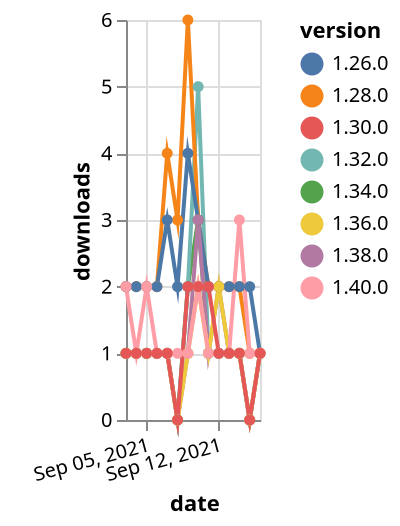 {"$schema": "https://vega.github.io/schema/vega-lite/v5.json", "description": "A simple bar chart with embedded data.", "data": {"values": [{"date": "2021-09-03", "total": 178, "delta": 1, "version": "1.34.0"}, {"date": "2021-09-04", "total": 179, "delta": 1, "version": "1.34.0"}, {"date": "2021-09-05", "total": 180, "delta": 1, "version": "1.34.0"}, {"date": "2021-09-06", "total": 181, "delta": 1, "version": "1.34.0"}, {"date": "2021-09-07", "total": 182, "delta": 1, "version": "1.34.0"}, {"date": "2021-09-08", "total": 182, "delta": 0, "version": "1.34.0"}, {"date": "2021-09-09", "total": 184, "delta": 2, "version": "1.34.0"}, {"date": "2021-09-10", "total": 187, "delta": 3, "version": "1.34.0"}, {"date": "2021-09-11", "total": 188, "delta": 1, "version": "1.34.0"}, {"date": "2021-09-12", "total": 189, "delta": 1, "version": "1.34.0"}, {"date": "2021-09-13", "total": 190, "delta": 1, "version": "1.34.0"}, {"date": "2021-09-14", "total": 191, "delta": 1, "version": "1.34.0"}, {"date": "2021-09-15", "total": 191, "delta": 0, "version": "1.34.0"}, {"date": "2021-09-16", "total": 192, "delta": 1, "version": "1.34.0"}, {"date": "2021-09-03", "total": 328, "delta": 1, "version": "1.32.0"}, {"date": "2021-09-04", "total": 329, "delta": 1, "version": "1.32.0"}, {"date": "2021-09-05", "total": 330, "delta": 1, "version": "1.32.0"}, {"date": "2021-09-06", "total": 331, "delta": 1, "version": "1.32.0"}, {"date": "2021-09-07", "total": 332, "delta": 1, "version": "1.32.0"}, {"date": "2021-09-08", "total": 332, "delta": 0, "version": "1.32.0"}, {"date": "2021-09-09", "total": 334, "delta": 2, "version": "1.32.0"}, {"date": "2021-09-10", "total": 339, "delta": 5, "version": "1.32.0"}, {"date": "2021-09-11", "total": 340, "delta": 1, "version": "1.32.0"}, {"date": "2021-09-12", "total": 341, "delta": 1, "version": "1.32.0"}, {"date": "2021-09-13", "total": 342, "delta": 1, "version": "1.32.0"}, {"date": "2021-09-14", "total": 343, "delta": 1, "version": "1.32.0"}, {"date": "2021-09-15", "total": 343, "delta": 0, "version": "1.32.0"}, {"date": "2021-09-16", "total": 344, "delta": 1, "version": "1.32.0"}, {"date": "2021-09-03", "total": 2462, "delta": 2, "version": "1.28.0"}, {"date": "2021-09-04", "total": 2464, "delta": 2, "version": "1.28.0"}, {"date": "2021-09-05", "total": 2466, "delta": 2, "version": "1.28.0"}, {"date": "2021-09-06", "total": 2468, "delta": 2, "version": "1.28.0"}, {"date": "2021-09-07", "total": 2472, "delta": 4, "version": "1.28.0"}, {"date": "2021-09-08", "total": 2475, "delta": 3, "version": "1.28.0"}, {"date": "2021-09-09", "total": 2481, "delta": 6, "version": "1.28.0"}, {"date": "2021-09-10", "total": 2484, "delta": 3, "version": "1.28.0"}, {"date": "2021-09-11", "total": 2486, "delta": 2, "version": "1.28.0"}, {"date": "2021-09-12", "total": 2488, "delta": 2, "version": "1.28.0"}, {"date": "2021-09-13", "total": 2490, "delta": 2, "version": "1.28.0"}, {"date": "2021-09-14", "total": 2492, "delta": 2, "version": "1.28.0"}, {"date": "2021-09-15", "total": 2493, "delta": 1, "version": "1.28.0"}, {"date": "2021-09-16", "total": 2494, "delta": 1, "version": "1.28.0"}, {"date": "2021-09-03", "total": 2336, "delta": 2, "version": "1.26.0"}, {"date": "2021-09-04", "total": 2338, "delta": 2, "version": "1.26.0"}, {"date": "2021-09-05", "total": 2340, "delta": 2, "version": "1.26.0"}, {"date": "2021-09-06", "total": 2342, "delta": 2, "version": "1.26.0"}, {"date": "2021-09-07", "total": 2345, "delta": 3, "version": "1.26.0"}, {"date": "2021-09-08", "total": 2347, "delta": 2, "version": "1.26.0"}, {"date": "2021-09-09", "total": 2351, "delta": 4, "version": "1.26.0"}, {"date": "2021-09-10", "total": 2354, "delta": 3, "version": "1.26.0"}, {"date": "2021-09-11", "total": 2356, "delta": 2, "version": "1.26.0"}, {"date": "2021-09-12", "total": 2358, "delta": 2, "version": "1.26.0"}, {"date": "2021-09-13", "total": 2360, "delta": 2, "version": "1.26.0"}, {"date": "2021-09-14", "total": 2362, "delta": 2, "version": "1.26.0"}, {"date": "2021-09-15", "total": 2364, "delta": 2, "version": "1.26.0"}, {"date": "2021-09-16", "total": 2365, "delta": 1, "version": "1.26.0"}, {"date": "2021-09-03", "total": 177, "delta": 1, "version": "1.38.0"}, {"date": "2021-09-04", "total": 178, "delta": 1, "version": "1.38.0"}, {"date": "2021-09-05", "total": 179, "delta": 1, "version": "1.38.0"}, {"date": "2021-09-06", "total": 180, "delta": 1, "version": "1.38.0"}, {"date": "2021-09-07", "total": 181, "delta": 1, "version": "1.38.0"}, {"date": "2021-09-08", "total": 181, "delta": 0, "version": "1.38.0"}, {"date": "2021-09-09", "total": 182, "delta": 1, "version": "1.38.0"}, {"date": "2021-09-10", "total": 185, "delta": 3, "version": "1.38.0"}, {"date": "2021-09-11", "total": 186, "delta": 1, "version": "1.38.0"}, {"date": "2021-09-12", "total": 188, "delta": 2, "version": "1.38.0"}, {"date": "2021-09-13", "total": 189, "delta": 1, "version": "1.38.0"}, {"date": "2021-09-14", "total": 190, "delta": 1, "version": "1.38.0"}, {"date": "2021-09-15", "total": 190, "delta": 0, "version": "1.38.0"}, {"date": "2021-09-16", "total": 191, "delta": 1, "version": "1.38.0"}, {"date": "2021-09-03", "total": 153, "delta": 1, "version": "1.36.0"}, {"date": "2021-09-04", "total": 154, "delta": 1, "version": "1.36.0"}, {"date": "2021-09-05", "total": 155, "delta": 1, "version": "1.36.0"}, {"date": "2021-09-06", "total": 156, "delta": 1, "version": "1.36.0"}, {"date": "2021-09-07", "total": 157, "delta": 1, "version": "1.36.0"}, {"date": "2021-09-08", "total": 157, "delta": 0, "version": "1.36.0"}, {"date": "2021-09-09", "total": 158, "delta": 1, "version": "1.36.0"}, {"date": "2021-09-10", "total": 160, "delta": 2, "version": "1.36.0"}, {"date": "2021-09-11", "total": 161, "delta": 1, "version": "1.36.0"}, {"date": "2021-09-12", "total": 163, "delta": 2, "version": "1.36.0"}, {"date": "2021-09-13", "total": 164, "delta": 1, "version": "1.36.0"}, {"date": "2021-09-14", "total": 165, "delta": 1, "version": "1.36.0"}, {"date": "2021-09-15", "total": 165, "delta": 0, "version": "1.36.0"}, {"date": "2021-09-16", "total": 166, "delta": 1, "version": "1.36.0"}, {"date": "2021-09-03", "total": 113, "delta": 2, "version": "1.40.0"}, {"date": "2021-09-04", "total": 114, "delta": 1, "version": "1.40.0"}, {"date": "2021-09-05", "total": 116, "delta": 2, "version": "1.40.0"}, {"date": "2021-09-06", "total": 117, "delta": 1, "version": "1.40.0"}, {"date": "2021-09-07", "total": 118, "delta": 1, "version": "1.40.0"}, {"date": "2021-09-08", "total": 119, "delta": 1, "version": "1.40.0"}, {"date": "2021-09-09", "total": 120, "delta": 1, "version": "1.40.0"}, {"date": "2021-09-10", "total": 122, "delta": 2, "version": "1.40.0"}, {"date": "2021-09-11", "total": 123, "delta": 1, "version": "1.40.0"}, {"date": "2021-09-12", "total": 124, "delta": 1, "version": "1.40.0"}, {"date": "2021-09-13", "total": 125, "delta": 1, "version": "1.40.0"}, {"date": "2021-09-14", "total": 128, "delta": 3, "version": "1.40.0"}, {"date": "2021-09-15", "total": 129, "delta": 1, "version": "1.40.0"}, {"date": "2021-09-16", "total": 130, "delta": 1, "version": "1.40.0"}, {"date": "2021-09-03", "total": 241, "delta": 1, "version": "1.30.0"}, {"date": "2021-09-04", "total": 242, "delta": 1, "version": "1.30.0"}, {"date": "2021-09-05", "total": 243, "delta": 1, "version": "1.30.0"}, {"date": "2021-09-06", "total": 244, "delta": 1, "version": "1.30.0"}, {"date": "2021-09-07", "total": 245, "delta": 1, "version": "1.30.0"}, {"date": "2021-09-08", "total": 245, "delta": 0, "version": "1.30.0"}, {"date": "2021-09-09", "total": 247, "delta": 2, "version": "1.30.0"}, {"date": "2021-09-10", "total": 249, "delta": 2, "version": "1.30.0"}, {"date": "2021-09-11", "total": 251, "delta": 2, "version": "1.30.0"}, {"date": "2021-09-12", "total": 252, "delta": 1, "version": "1.30.0"}, {"date": "2021-09-13", "total": 253, "delta": 1, "version": "1.30.0"}, {"date": "2021-09-14", "total": 254, "delta": 1, "version": "1.30.0"}, {"date": "2021-09-15", "total": 254, "delta": 0, "version": "1.30.0"}, {"date": "2021-09-16", "total": 255, "delta": 1, "version": "1.30.0"}]}, "width": "container", "mark": {"type": "line", "point": {"filled": true}}, "encoding": {"x": {"field": "date", "type": "temporal", "timeUnit": "yearmonthdate", "title": "date", "axis": {"labelAngle": -15}}, "y": {"field": "delta", "type": "quantitative", "title": "downloads"}, "color": {"field": "version", "type": "nominal"}, "tooltip": {"field": "delta"}}}